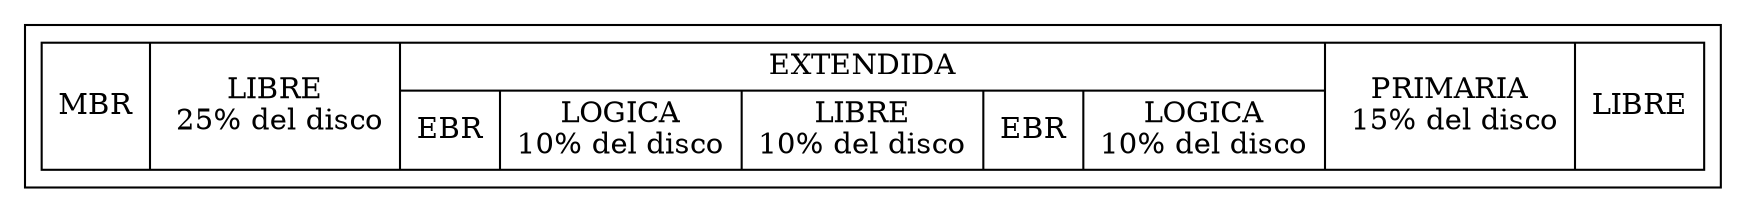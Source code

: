 digraph g {
rankdir=LR;
subgraph cluster0
    {
        Array [ shape = record, label = "{ MBR|LIBRE\n 25% del disco| {EXTENDIDA|{EBR|LOGICA\n10% del disco|LIBRE\n10% del disco|EBR|LOGICA\n10% del disco}} | PRIMARIA\n 15% del disco|LIBRE }"] ;
    }
}